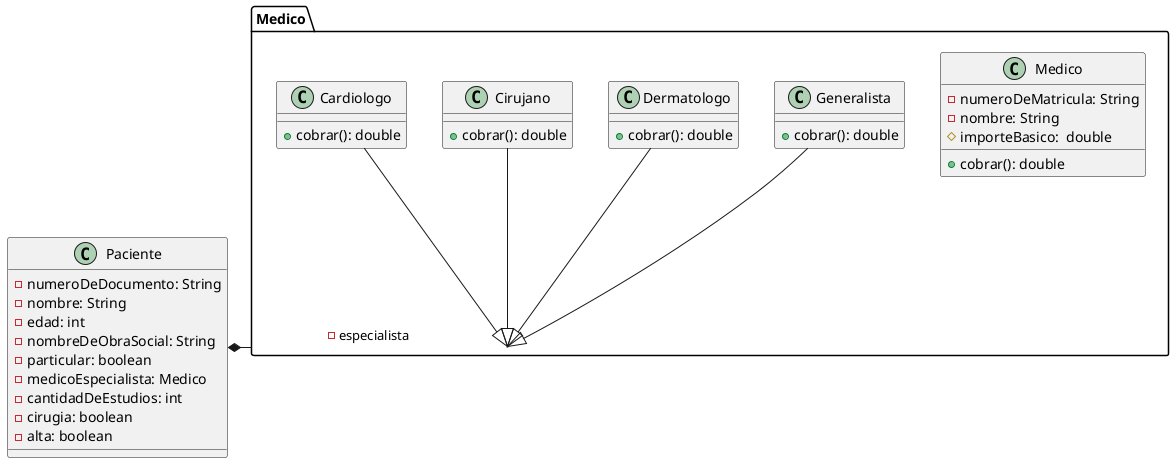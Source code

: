 @startuml

class Paciente {
- numeroDeDocumento: String
- nombre: String
- edad: int
- nombreDeObraSocial: String
- particular: boolean
- medicoEspecialista: Medico
- cantidadDeEstudios: int
- cirugia: boolean
- alta: boolean
}
package Medico {
class Medico {
- numeroDeMatricula: String
- nombre: String
# importeBasico:  double
+ cobrar(): double
}

class Cardiologo {

+cobrar(): double
}
class Cirujano {
+cobrar(): double
}

class Dermatologo {
+cobrar(): double
}
class Generalista {
+cobrar(): double
}
}


Paciente *-right- Medico : -especialista
Cardiologo  --|> Medico
Cirujano  --|> Medico
Dermatologo --|> Medico
Generalista --|> Medico


@enduml